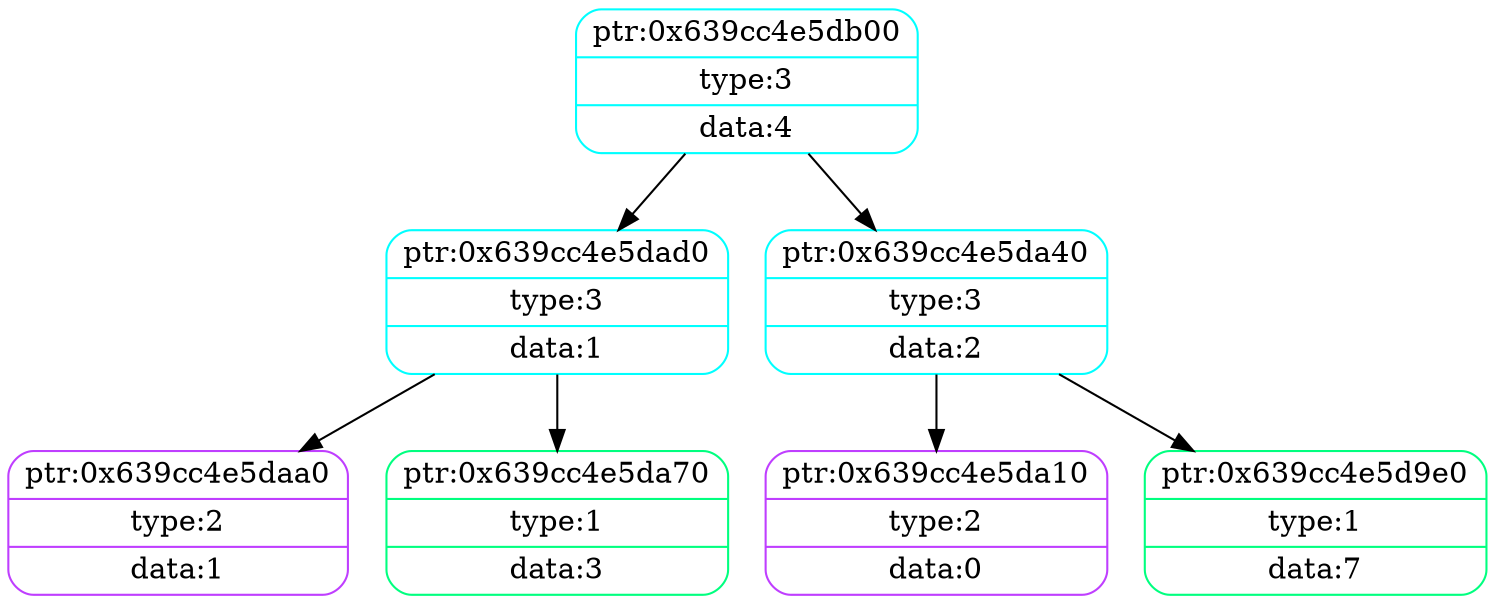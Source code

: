 digraph G{
	rankdir=TB;
	node[shape=rect,style=rounded];
	ptr0x639cc4e5db00 [shape=record,label="{ ptr:0x639cc4e5db00 | type:3 | data:4 }",color="aqua"]
	ptr0x639cc4e5dad0 [shape=record,label="{ ptr:0x639cc4e5dad0 | type:3 | data:1 }",color="aqua"]
	ptr0x639cc4e5daa0 [shape=record,label="{ ptr:0x639cc4e5daa0 | type:2 | data:1 }",color="darkorchid1"]
	ptr0x639cc4e5dad0 -> ptr0x639cc4e5daa0;
	ptr0x639cc4e5da70 [shape=record,label="{ ptr:0x639cc4e5da70 | type:1 | data:3 }",color="springgreen"]
	ptr0x639cc4e5dad0 -> ptr0x639cc4e5da70;
	ptr0x639cc4e5db00 -> ptr0x639cc4e5dad0;
	ptr0x639cc4e5da40 [shape=record,label="{ ptr:0x639cc4e5da40 | type:3 | data:2 }",color="aqua"]
	ptr0x639cc4e5da10 [shape=record,label="{ ptr:0x639cc4e5da10 | type:2 | data:0 }",color="darkorchid1"]
	ptr0x639cc4e5da40 -> ptr0x639cc4e5da10;
	ptr0x639cc4e5d9e0 [shape=record,label="{ ptr:0x639cc4e5d9e0 | type:1 | data:7 }",color="springgreen"]
	ptr0x639cc4e5da40 -> ptr0x639cc4e5d9e0;
	ptr0x639cc4e5db00 -> ptr0x639cc4e5da40;
	}
